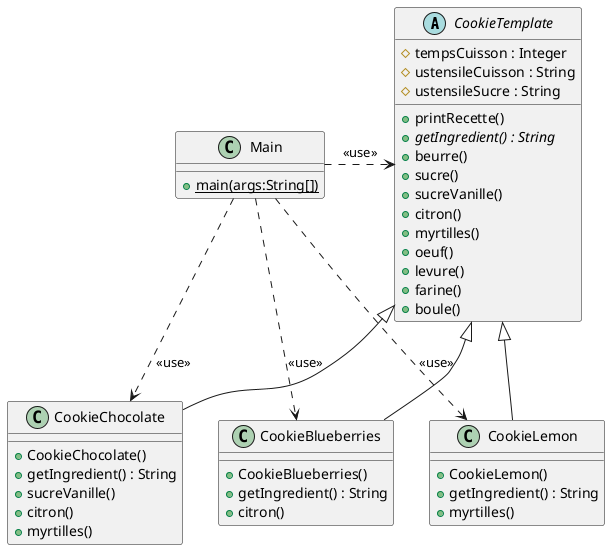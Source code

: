 @startuml
'https://plantuml.com/class-diagram

abstract class CookieTemplate
{

    # tempsCuisson : Integer
    # ustensileCuisson : String
    # ustensileSucre : String

    + printRecette()
    + {abstract} getIngredient() : String
    + beurre()
    + sucre()
    + sucreVanille()
    + citron()
    + myrtilles()
    + oeuf()
    + levure()
    + farine()
    + boule()
}

class CookieChocolate extends CookieTemplate
{
    + CookieChocolate()
    + getIngredient() : String
    + sucreVanille()
    + citron()
    + myrtilles()
}

class CookieLemon extends CookieTemplate
{
    + CookieLemon()
    + getIngredient() : String
    + myrtilles()
}

class CookieBlueberries extends CookieTemplate
{
    + CookieBlueberries()
    + getIngredient() : String
    + citron()
}

class Main
{
    + {static} main(args:String[])
}

Main .down.> CookieChocolate : <<use>>
Main .down.> CookieLemon : <<use>>
Main .down.> CookieBlueberries : <<use>>
Main .> CookieTemplate : <<use>>

@enduml